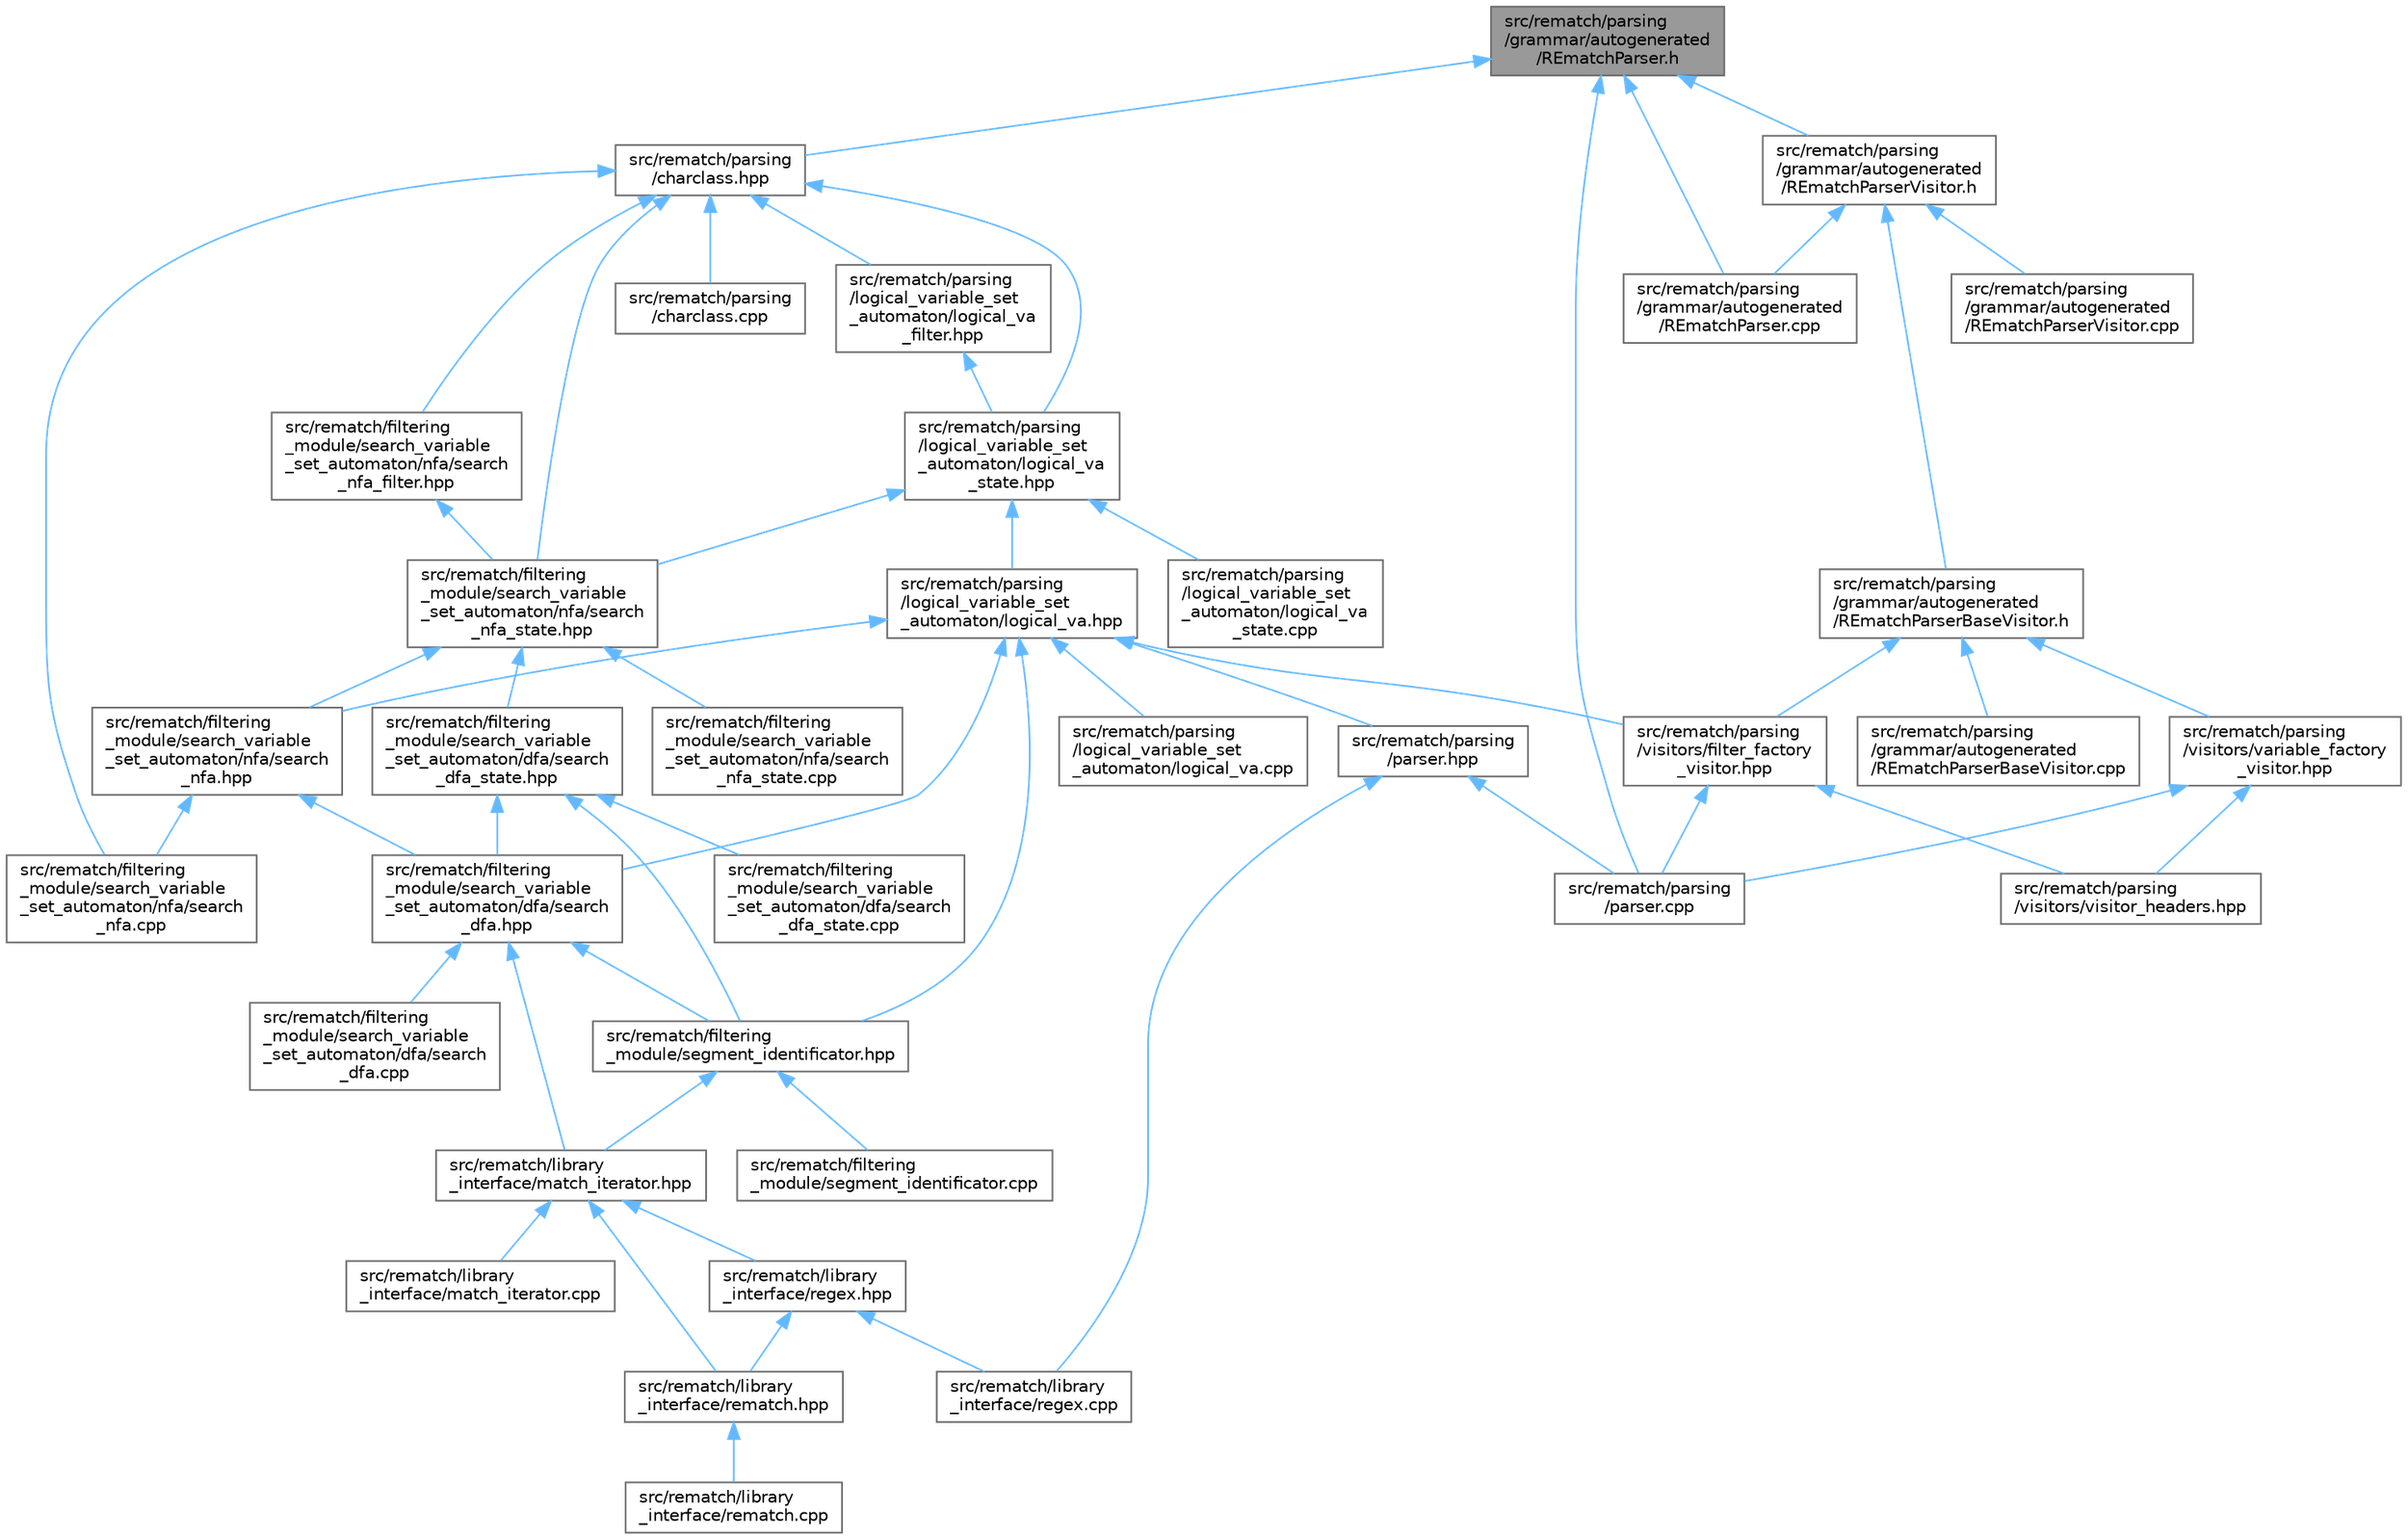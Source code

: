 digraph "src/rematch/parsing/grammar/autogenerated/REmatchParser.h"
{
 // LATEX_PDF_SIZE
  bgcolor="transparent";
  edge [fontname=Helvetica,fontsize=10,labelfontname=Helvetica,labelfontsize=10];
  node [fontname=Helvetica,fontsize=10,shape=box,height=0.2,width=0.4];
  Node1 [label="src/rematch/parsing\l/grammar/autogenerated\l/REmatchParser.h",height=0.2,width=0.4,color="gray40", fillcolor="grey60", style="filled", fontcolor="black",tooltip=" "];
  Node1 -> Node2 [dir="back",color="steelblue1",style="solid"];
  Node2 [label="src/rematch/parsing\l/charclass.hpp",height=0.2,width=0.4,color="grey40", fillcolor="white", style="filled",URL="$d7/d6c/charclass_8hpp.html",tooltip=" "];
  Node2 -> Node3 [dir="back",color="steelblue1",style="solid"];
  Node3 [label="src/rematch/filtering\l_module/search_variable\l_set_automaton/nfa/search\l_nfa.cpp",height=0.2,width=0.4,color="grey40", fillcolor="white", style="filled",URL="$d3/de0/search__nfa_8cpp.html",tooltip=" "];
  Node2 -> Node4 [dir="back",color="steelblue1",style="solid"];
  Node4 [label="src/rematch/filtering\l_module/search_variable\l_set_automaton/nfa/search\l_nfa_filter.hpp",height=0.2,width=0.4,color="grey40", fillcolor="white", style="filled",URL="$df/dce/search__nfa__filter_8hpp.html",tooltip=" "];
  Node4 -> Node5 [dir="back",color="steelblue1",style="solid"];
  Node5 [label="src/rematch/filtering\l_module/search_variable\l_set_automaton/nfa/search\l_nfa_state.hpp",height=0.2,width=0.4,color="grey40", fillcolor="white", style="filled",URL="$d6/db8/search__nfa__state_8hpp.html",tooltip=" "];
  Node5 -> Node6 [dir="back",color="steelblue1",style="solid"];
  Node6 [label="src/rematch/filtering\l_module/search_variable\l_set_automaton/dfa/search\l_dfa_state.hpp",height=0.2,width=0.4,color="grey40", fillcolor="white", style="filled",URL="$d4/d3a/search__dfa__state_8hpp.html",tooltip=" "];
  Node6 -> Node7 [dir="back",color="steelblue1",style="solid"];
  Node7 [label="src/rematch/filtering\l_module/search_variable\l_set_automaton/dfa/search\l_dfa.hpp",height=0.2,width=0.4,color="grey40", fillcolor="white", style="filled",URL="$de/db4/search__dfa_8hpp.html",tooltip=" "];
  Node7 -> Node8 [dir="back",color="steelblue1",style="solid"];
  Node8 [label="src/rematch/filtering\l_module/search_variable\l_set_automaton/dfa/search\l_dfa.cpp",height=0.2,width=0.4,color="grey40", fillcolor="white", style="filled",URL="$d8/dde/search__dfa_8cpp.html",tooltip=" "];
  Node7 -> Node9 [dir="back",color="steelblue1",style="solid"];
  Node9 [label="src/rematch/filtering\l_module/segment_identificator.hpp",height=0.2,width=0.4,color="grey40", fillcolor="white", style="filled",URL="$df/dd0/segment__identificator_8hpp.html",tooltip=" "];
  Node9 -> Node10 [dir="back",color="steelblue1",style="solid"];
  Node10 [label="src/rematch/filtering\l_module/segment_identificator.cpp",height=0.2,width=0.4,color="grey40", fillcolor="white", style="filled",URL="$d9/d43/segment__identificator_8cpp.html",tooltip=" "];
  Node9 -> Node11 [dir="back",color="steelblue1",style="solid"];
  Node11 [label="src/rematch/library\l_interface/match_iterator.hpp",height=0.2,width=0.4,color="grey40", fillcolor="white", style="filled",URL="$d4/dd5/match__iterator_8hpp.html",tooltip=" "];
  Node11 -> Node12 [dir="back",color="steelblue1",style="solid"];
  Node12 [label="src/rematch/library\l_interface/match_iterator.cpp",height=0.2,width=0.4,color="grey40", fillcolor="white", style="filled",URL="$d4/d17/match__iterator_8cpp.html",tooltip=" "];
  Node11 -> Node13 [dir="back",color="steelblue1",style="solid"];
  Node13 [label="src/rematch/library\l_interface/regex.hpp",height=0.2,width=0.4,color="grey40", fillcolor="white", style="filled",URL="$d6/d6f/regex_8hpp.html",tooltip=" "];
  Node13 -> Node14 [dir="back",color="steelblue1",style="solid"];
  Node14 [label="src/rematch/library\l_interface/regex.cpp",height=0.2,width=0.4,color="grey40", fillcolor="white", style="filled",URL="$d6/d85/regex_8cpp.html",tooltip=" "];
  Node13 -> Node15 [dir="back",color="steelblue1",style="solid"];
  Node15 [label="src/rematch/library\l_interface/rematch.hpp",height=0.2,width=0.4,color="grey40", fillcolor="white", style="filled",URL="$d8/d08/rematch_8hpp.html",tooltip=" "];
  Node15 -> Node16 [dir="back",color="steelblue1",style="solid"];
  Node16 [label="src/rematch/library\l_interface/rematch.cpp",height=0.2,width=0.4,color="grey40", fillcolor="white", style="filled",URL="$da/d8d/rematch_8cpp.html",tooltip=" "];
  Node11 -> Node15 [dir="back",color="steelblue1",style="solid"];
  Node7 -> Node11 [dir="back",color="steelblue1",style="solid"];
  Node6 -> Node17 [dir="back",color="steelblue1",style="solid"];
  Node17 [label="src/rematch/filtering\l_module/search_variable\l_set_automaton/dfa/search\l_dfa_state.cpp",height=0.2,width=0.4,color="grey40", fillcolor="white", style="filled",URL="$dd/d4c/search__dfa__state_8cpp.html",tooltip=" "];
  Node6 -> Node9 [dir="back",color="steelblue1",style="solid"];
  Node5 -> Node18 [dir="back",color="steelblue1",style="solid"];
  Node18 [label="src/rematch/filtering\l_module/search_variable\l_set_automaton/nfa/search\l_nfa.hpp",height=0.2,width=0.4,color="grey40", fillcolor="white", style="filled",URL="$d6/ddb/search__nfa_8hpp.html",tooltip=" "];
  Node18 -> Node7 [dir="back",color="steelblue1",style="solid"];
  Node18 -> Node3 [dir="back",color="steelblue1",style="solid"];
  Node5 -> Node19 [dir="back",color="steelblue1",style="solid"];
  Node19 [label="src/rematch/filtering\l_module/search_variable\l_set_automaton/nfa/search\l_nfa_state.cpp",height=0.2,width=0.4,color="grey40", fillcolor="white", style="filled",URL="$d2/d23/search__nfa__state_8cpp.html",tooltip=" "];
  Node2 -> Node5 [dir="back",color="steelblue1",style="solid"];
  Node2 -> Node20 [dir="back",color="steelblue1",style="solid"];
  Node20 [label="src/rematch/parsing\l/charclass.cpp",height=0.2,width=0.4,color="grey40", fillcolor="white", style="filled",URL="$d2/de8/charclass_8cpp.html",tooltip=" "];
  Node2 -> Node21 [dir="back",color="steelblue1",style="solid"];
  Node21 [label="src/rematch/parsing\l/logical_variable_set\l_automaton/logical_va\l_filter.hpp",height=0.2,width=0.4,color="grey40", fillcolor="white", style="filled",URL="$d1/da7/logical__va__filter_8hpp.html",tooltip=" "];
  Node21 -> Node22 [dir="back",color="steelblue1",style="solid"];
  Node22 [label="src/rematch/parsing\l/logical_variable_set\l_automaton/logical_va\l_state.hpp",height=0.2,width=0.4,color="grey40", fillcolor="white", style="filled",URL="$db/d4b/logical__va__state_8hpp.html",tooltip=" "];
  Node22 -> Node5 [dir="back",color="steelblue1",style="solid"];
  Node22 -> Node23 [dir="back",color="steelblue1",style="solid"];
  Node23 [label="src/rematch/parsing\l/logical_variable_set\l_automaton/logical_va.hpp",height=0.2,width=0.4,color="grey40", fillcolor="white", style="filled",URL="$d4/d84/logical__va_8hpp.html",tooltip=" "];
  Node23 -> Node7 [dir="back",color="steelblue1",style="solid"];
  Node23 -> Node18 [dir="back",color="steelblue1",style="solid"];
  Node23 -> Node9 [dir="back",color="steelblue1",style="solid"];
  Node23 -> Node24 [dir="back",color="steelblue1",style="solid"];
  Node24 [label="src/rematch/parsing\l/logical_variable_set\l_automaton/logical_va.cpp",height=0.2,width=0.4,color="grey40", fillcolor="white", style="filled",URL="$d4/d62/logical__va_8cpp.html",tooltip=" "];
  Node23 -> Node25 [dir="back",color="steelblue1",style="solid"];
  Node25 [label="src/rematch/parsing\l/parser.hpp",height=0.2,width=0.4,color="grey40", fillcolor="white", style="filled",URL="$d1/d46/parser_8hpp.html",tooltip=" "];
  Node25 -> Node14 [dir="back",color="steelblue1",style="solid"];
  Node25 -> Node26 [dir="back",color="steelblue1",style="solid"];
  Node26 [label="src/rematch/parsing\l/parser.cpp",height=0.2,width=0.4,color="grey40", fillcolor="white", style="filled",URL="$dc/ddd/parser_8cpp.html",tooltip=" "];
  Node23 -> Node27 [dir="back",color="steelblue1",style="solid"];
  Node27 [label="src/rematch/parsing\l/visitors/filter_factory\l_visitor.hpp",height=0.2,width=0.4,color="grey40", fillcolor="white", style="filled",URL="$d2/d4a/filter__factory__visitor_8hpp.html",tooltip=" "];
  Node27 -> Node26 [dir="back",color="steelblue1",style="solid"];
  Node27 -> Node28 [dir="back",color="steelblue1",style="solid"];
  Node28 [label="src/rematch/parsing\l/visitors/visitor_headers.hpp",height=0.2,width=0.4,color="grey40", fillcolor="white", style="filled",URL="$d3/d0a/visitor__headers_8hpp.html",tooltip=" "];
  Node22 -> Node29 [dir="back",color="steelblue1",style="solid"];
  Node29 [label="src/rematch/parsing\l/logical_variable_set\l_automaton/logical_va\l_state.cpp",height=0.2,width=0.4,color="grey40", fillcolor="white", style="filled",URL="$da/dfe/logical__va__state_8cpp.html",tooltip=" "];
  Node2 -> Node22 [dir="back",color="steelblue1",style="solid"];
  Node1 -> Node30 [dir="back",color="steelblue1",style="solid"];
  Node30 [label="src/rematch/parsing\l/grammar/autogenerated\l/REmatchParser.cpp",height=0.2,width=0.4,color="grey40", fillcolor="white", style="filled",URL="$dc/d79/REmatchParser_8cpp.html",tooltip=" "];
  Node1 -> Node31 [dir="back",color="steelblue1",style="solid"];
  Node31 [label="src/rematch/parsing\l/grammar/autogenerated\l/REmatchParserVisitor.h",height=0.2,width=0.4,color="grey40", fillcolor="white", style="filled",URL="$df/db6/REmatchParserVisitor_8h.html",tooltip=" "];
  Node31 -> Node30 [dir="back",color="steelblue1",style="solid"];
  Node31 -> Node32 [dir="back",color="steelblue1",style="solid"];
  Node32 [label="src/rematch/parsing\l/grammar/autogenerated\l/REmatchParserBaseVisitor.h",height=0.2,width=0.4,color="grey40", fillcolor="white", style="filled",URL="$d7/d4b/REmatchParserBaseVisitor_8h.html",tooltip=" "];
  Node32 -> Node33 [dir="back",color="steelblue1",style="solid"];
  Node33 [label="src/rematch/parsing\l/grammar/autogenerated\l/REmatchParserBaseVisitor.cpp",height=0.2,width=0.4,color="grey40", fillcolor="white", style="filled",URL="$d7/db5/REmatchParserBaseVisitor_8cpp.html",tooltip=" "];
  Node32 -> Node27 [dir="back",color="steelblue1",style="solid"];
  Node32 -> Node34 [dir="back",color="steelblue1",style="solid"];
  Node34 [label="src/rematch/parsing\l/visitors/variable_factory\l_visitor.hpp",height=0.2,width=0.4,color="grey40", fillcolor="white", style="filled",URL="$d2/d1f/variable__factory__visitor_8hpp.html",tooltip=" "];
  Node34 -> Node26 [dir="back",color="steelblue1",style="solid"];
  Node34 -> Node28 [dir="back",color="steelblue1",style="solid"];
  Node31 -> Node35 [dir="back",color="steelblue1",style="solid"];
  Node35 [label="src/rematch/parsing\l/grammar/autogenerated\l/REmatchParserVisitor.cpp",height=0.2,width=0.4,color="grey40", fillcolor="white", style="filled",URL="$d3/d5b/REmatchParserVisitor_8cpp.html",tooltip=" "];
  Node1 -> Node26 [dir="back",color="steelblue1",style="solid"];
}
